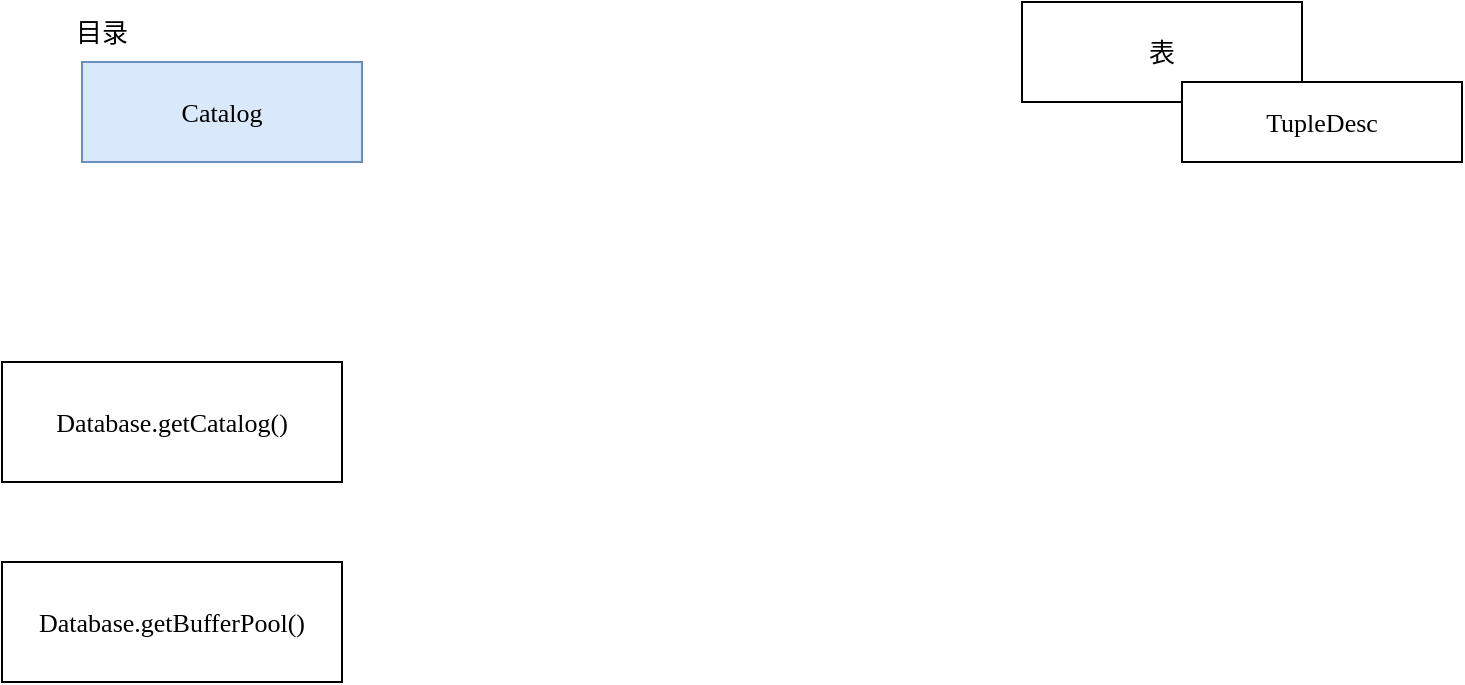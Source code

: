 <mxfile version="22.0.3" type="device" pages="2">
  <diagram name="第 1 页" id="5bFEOviNn6PgCwCAA6uF">
    <mxGraphModel dx="1354" dy="625" grid="1" gridSize="10" guides="1" tooltips="1" connect="1" arrows="1" fold="1" page="0" pageScale="1" pageWidth="827" pageHeight="1169" math="0" shadow="0">
      <root>
        <mxCell id="0" />
        <mxCell id="1" parent="0" />
        <mxCell id="ZTYKiDxgjWjUDiw5gREh-1" value="Catalog" style="rounded=0;whiteSpace=wrap;html=1;fillColor=#dae8fc;strokeColor=#6c8ebf;fontFamily=Comic Sans MS;fontSize=13;" vertex="1" parent="1">
          <mxGeometry x="-210" y="330" width="140" height="50" as="geometry" />
        </mxCell>
        <mxCell id="ZTYKiDxgjWjUDiw5gREh-2" value="目录" style="text;html=1;strokeColor=none;fillColor=none;align=center;verticalAlign=middle;whiteSpace=wrap;rounded=0;fontFamily=Comic Sans MS;fontSize=13;" vertex="1" parent="1">
          <mxGeometry x="-230" y="300" width="60" height="30" as="geometry" />
        </mxCell>
        <mxCell id="ZTYKiDxgjWjUDiw5gREh-3" value="表" style="rounded=0;whiteSpace=wrap;html=1;fontFamily=Comic Sans MS;fontSize=13;" vertex="1" parent="1">
          <mxGeometry x="260" y="300" width="140" height="50" as="geometry" />
        </mxCell>
        <mxCell id="ZTYKiDxgjWjUDiw5gREh-4" value="TupleDesc" style="rounded=0;whiteSpace=wrap;html=1;fontFamily=Comic Sans MS;fontSize=13;" vertex="1" parent="1">
          <mxGeometry x="340" y="340" width="140" height="40" as="geometry" />
        </mxCell>
        <mxCell id="ZTYKiDxgjWjUDiw5gREh-5" value="Database.getCatalog()" style="rounded=0;whiteSpace=wrap;html=1;fontFamily=Comic Sans MS;fontSize=13;" vertex="1" parent="1">
          <mxGeometry x="-250" y="480" width="170" height="60" as="geometry" />
        </mxCell>
        <mxCell id="ZTYKiDxgjWjUDiw5gREh-6" value="Database.getBufferPool()" style="rounded=0;whiteSpace=wrap;html=1;fontFamily=Comic Sans MS;fontSize=13;" vertex="1" parent="1">
          <mxGeometry x="-250" y="580" width="170" height="60" as="geometry" />
        </mxCell>
      </root>
    </mxGraphModel>
  </diagram>
  <diagram id="MHW1s92yP_ewehbgsyt-" name="第 2 页">
    <mxGraphModel dx="1354" dy="625" grid="1" gridSize="10" guides="1" tooltips="1" connect="1" arrows="1" fold="1" page="0" pageScale="1" pageWidth="827" pageHeight="1169" math="0" shadow="0">
      <root>
        <mxCell id="0" />
        <mxCell id="1" parent="0" />
        <mxCell id="Vpy2iZi9AY81gVhdxqkb-1" value="page" style="rounded=0;whiteSpace=wrap;html=1;fontFamily=Comic Sans MS;fontSize=13;" vertex="1" parent="1">
          <mxGeometry x="50" y="80" width="60" height="50" as="geometry" />
        </mxCell>
        <mxCell id="Vpy2iZi9AY81gVhdxqkb-2" value="page" style="rounded=0;whiteSpace=wrap;html=1;fontFamily=Comic Sans MS;fontSize=13;" vertex="1" parent="1">
          <mxGeometry x="110" y="80" width="60" height="50" as="geometry" />
        </mxCell>
        <mxCell id="Vpy2iZi9AY81gVhdxqkb-3" value="page" style="rounded=0;whiteSpace=wrap;html=1;fontFamily=Comic Sans MS;fontSize=13;" vertex="1" parent="1">
          <mxGeometry x="170" y="80" width="60" height="50" as="geometry" />
        </mxCell>
        <mxCell id="Vpy2iZi9AY81gVhdxqkb-4" value="page" style="rounded=0;whiteSpace=wrap;html=1;fontFamily=Comic Sans MS;fontSize=13;" vertex="1" parent="1">
          <mxGeometry x="50" y="130" width="60" height="50" as="geometry" />
        </mxCell>
        <mxCell id="Vpy2iZi9AY81gVhdxqkb-5" value="page" style="rounded=0;whiteSpace=wrap;html=1;fontFamily=Comic Sans MS;fontSize=13;" vertex="1" parent="1">
          <mxGeometry x="110" y="130" width="60" height="50" as="geometry" />
        </mxCell>
        <mxCell id="Vpy2iZi9AY81gVhdxqkb-6" value="page" style="rounded=0;whiteSpace=wrap;html=1;fontFamily=Comic Sans MS;fontSize=13;" vertex="1" parent="1">
          <mxGeometry x="170" y="130" width="60" height="50" as="geometry" />
        </mxCell>
        <mxCell id="Vpy2iZi9AY81gVhdxqkb-7" value="BufferPool" style="text;html=1;strokeColor=none;fillColor=none;align=center;verticalAlign=middle;whiteSpace=wrap;rounded=0;fontFamily=Comic Sans MS;fontSize=13;" vertex="1" parent="1">
          <mxGeometry x="140" y="50" width="90" height="30" as="geometry" />
        </mxCell>
        <mxCell id="Vpy2iZi9AY81gVhdxqkb-8" value="" style="endArrow=none;html=1;rounded=0;fontFamily=Comic Sans MS;fontSize=13;" edge="1" parent="1">
          <mxGeometry width="50" height="50" relative="1" as="geometry">
            <mxPoint x="-300" y="200" as="sourcePoint" />
            <mxPoint x="380" y="200" as="targetPoint" />
          </mxGeometry>
        </mxCell>
        <mxCell id="Vpy2iZi9AY81gVhdxqkb-9" value="Memory" style="text;html=1;strokeColor=none;fillColor=none;align=center;verticalAlign=middle;whiteSpace=wrap;rounded=0;fontFamily=Comic Sans MS;fontSize=13;" vertex="1" parent="1">
          <mxGeometry x="-320" y="150" width="110" height="50" as="geometry" />
        </mxCell>
        <mxCell id="Vpy2iZi9AY81gVhdxqkb-10" value="Disk" style="text;html=1;strokeColor=none;fillColor=none;align=center;verticalAlign=middle;whiteSpace=wrap;rounded=0;fontFamily=Comic Sans MS;fontSize=13;" vertex="1" parent="1">
          <mxGeometry x="-320" y="200" width="110" height="50" as="geometry" />
        </mxCell>
        <mxCell id="Vpy2iZi9AY81gVhdxqkb-11" value="HeapPage0" style="rounded=0;whiteSpace=wrap;html=1;fontFamily=Comic Sans MS;fontSize=13;" vertex="1" parent="1">
          <mxGeometry x="-325" y="450" width="120" height="50" as="geometry" />
        </mxCell>
        <mxCell id="Vpy2iZi9AY81gVhdxqkb-12" value="HeapPage1" style="rounded=0;whiteSpace=wrap;html=1;fontFamily=Comic Sans MS;fontSize=13;" vertex="1" parent="1">
          <mxGeometry x="-325" y="500" width="120" height="50" as="geometry" />
        </mxCell>
        <mxCell id="Vpy2iZi9AY81gVhdxqkb-13" value="HeapPage2" style="rounded=0;whiteSpace=wrap;html=1;fontFamily=Comic Sans MS;fontSize=13;" vertex="1" parent="1">
          <mxGeometry x="-325" y="550" width="120" height="50" as="geometry" />
        </mxCell>
        <mxCell id="Vpy2iZi9AY81gVhdxqkb-14" value="HeapFile" style="text;html=1;strokeColor=none;fillColor=none;align=center;verticalAlign=middle;whiteSpace=wrap;rounded=0;fontFamily=Comic Sans MS;fontSize=13;" vertex="1" parent="1">
          <mxGeometry x="-295" y="420" width="60" height="30" as="geometry" />
        </mxCell>
        <mxCell id="Vpy2iZi9AY81gVhdxqkb-15" value="Header" style="rounded=0;whiteSpace=wrap;html=1;fillColor=#ffe6cc;strokeColor=#d79b00;" vertex="1" parent="1">
          <mxGeometry x="50" y="440" width="120" height="50" as="geometry" />
        </mxCell>
        <mxCell id="Vpy2iZi9AY81gVhdxqkb-18" value="Slot" style="rounded=0;whiteSpace=wrap;html=1;fontFamily=Comic Sans MS;fontSize=13;fillColor=#d5e8d4;strokeColor=#82b366;" vertex="1" parent="1">
          <mxGeometry x="170" y="440" width="60" height="50" as="geometry" />
        </mxCell>
        <mxCell id="Vpy2iZi9AY81gVhdxqkb-19" value="Slot" style="rounded=0;whiteSpace=wrap;html=1;fontFamily=Comic Sans MS;fontSize=13;fillColor=#d5e8d4;strokeColor=#82b366;" vertex="1" parent="1">
          <mxGeometry x="230" y="440" width="60" height="50" as="geometry" />
        </mxCell>
        <mxCell id="Vpy2iZi9AY81gVhdxqkb-20" value="Slot" style="rounded=0;whiteSpace=wrap;html=1;fontFamily=Comic Sans MS;fontSize=13;" vertex="1" parent="1">
          <mxGeometry x="50" y="490" width="60" height="50" as="geometry" />
        </mxCell>
        <mxCell id="Vpy2iZi9AY81gVhdxqkb-21" value="..." style="rounded=0;whiteSpace=wrap;html=1;fontFamily=Comic Sans MS;fontSize=13;" vertex="1" parent="1">
          <mxGeometry x="110" y="490" width="60" height="50" as="geometry" />
        </mxCell>
        <mxCell id="Vpy2iZi9AY81gVhdxqkb-22" value="..." style="rounded=0;whiteSpace=wrap;html=1;fontFamily=Comic Sans MS;fontSize=13;" vertex="1" parent="1">
          <mxGeometry x="170" y="490" width="60" height="50" as="geometry" />
        </mxCell>
        <mxCell id="Vpy2iZi9AY81gVhdxqkb-23" value="..." style="rounded=0;whiteSpace=wrap;html=1;fontFamily=Comic Sans MS;fontSize=13;" vertex="1" parent="1">
          <mxGeometry x="230" y="490" width="60" height="50" as="geometry" />
        </mxCell>
        <mxCell id="Vpy2iZi9AY81gVhdxqkb-24" value="HeapPage" style="text;html=1;strokeColor=none;fillColor=none;align=center;verticalAlign=middle;whiteSpace=wrap;rounded=0;fontFamily=Comic Sans MS;fontSize=13;" vertex="1" parent="1">
          <mxGeometry x="50" y="410" width="60" height="30" as="geometry" />
        </mxCell>
        <mxCell id="Vpy2iZi9AY81gVhdxqkb-26" value="&amp;nbsp;content" style="rounded=0;whiteSpace=wrap;html=1;fontFamily=Comic Sans MS;fontSize=13;fillColor=#dae8fc;strokeColor=#6c8ebf;" vertex="1" parent="1">
          <mxGeometry x="410" y="425" width="80" height="50" as="geometry" />
        </mxCell>
        <mxCell id="Vpy2iZi9AY81gVhdxqkb-27" value="header" style="rounded=0;whiteSpace=wrap;html=1;fontFamily=Comic Sans MS;fontSize=13;fillColor=#dae8fc;strokeColor=#6c8ebf;" vertex="1" parent="1">
          <mxGeometry x="490" y="425" width="60" height="50" as="geometry" />
        </mxCell>
        <mxCell id="Vpy2iZi9AY81gVhdxqkb-28" value="Tuple" style="text;html=1;strokeColor=none;fillColor=none;align=center;verticalAlign=middle;whiteSpace=wrap;rounded=0;fontFamily=Comic Sans MS;fontSize=13;" vertex="1" parent="1">
          <mxGeometry x="410" y="395" width="60" height="30" as="geometry" />
        </mxCell>
        <mxCell id="Vpy2iZi9AY81gVhdxqkb-29" value="" style="endArrow=classic;html=1;rounded=0;entryX=0;entryY=0.5;entryDx=0;entryDy=0;exitX=1;exitY=0.5;exitDx=0;exitDy=0;" edge="1" parent="1" source="Vpy2iZi9AY81gVhdxqkb-19" target="Vpy2iZi9AY81gVhdxqkb-26">
          <mxGeometry width="50" height="50" relative="1" as="geometry">
            <mxPoint y="310" as="sourcePoint" />
            <mxPoint x="50" y="260" as="targetPoint" />
          </mxGeometry>
        </mxCell>
        <mxCell id="Vpy2iZi9AY81gVhdxqkb-30" value="（（page szie * 8）-&amp;nbsp; header&amp;nbsp;）&amp;nbsp; /&amp;nbsp; (&amp;nbsp; tuple content * 8 + 1 )" style="text;html=1;strokeColor=none;fillColor=none;align=center;verticalAlign=middle;whiteSpace=wrap;rounded=0;" vertex="1" parent="1">
          <mxGeometry x="90" y="600" width="610" height="30" as="geometry" />
        </mxCell>
      </root>
    </mxGraphModel>
  </diagram>
</mxfile>
